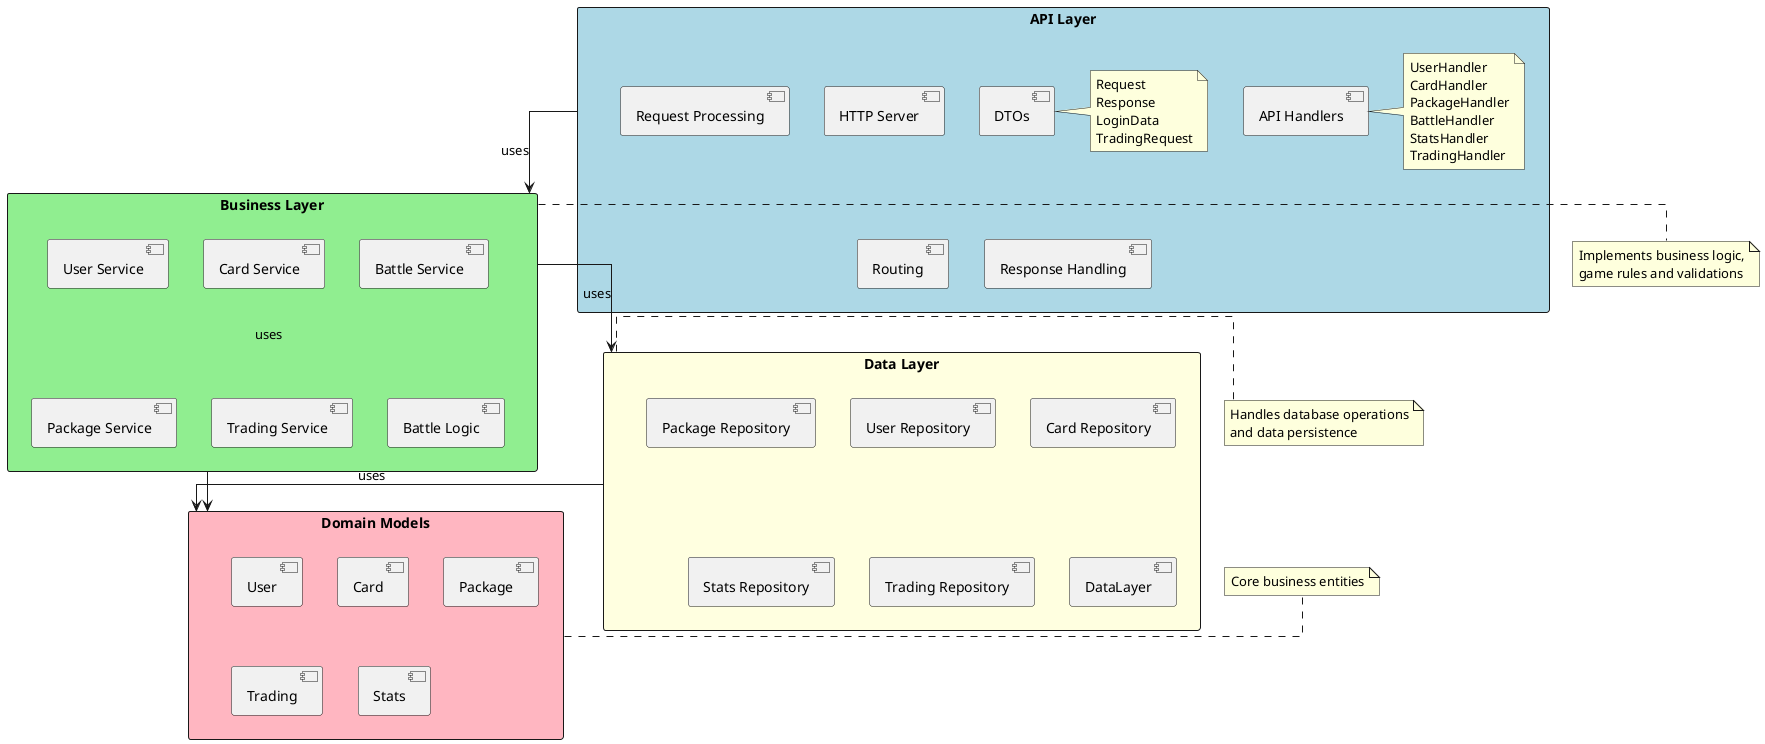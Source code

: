 @startuml
skinparam packageStyle rectangle
skinparam linetype ortho

package "API Layer" #LightBlue {
    [HTTP Server]
    [Request Processing]
    [Routing]
    [Response Handling]
    [API Handlers]
    [DTOs]
    
    note right of [API Handlers]
    UserHandler
    CardHandler
    PackageHandler
    BattleHandler
    StatsHandler
    TradingHandler
    end note

    note right of [DTOs]
    Request
    Response
    LoginData
    TradingRequest
    end note
}

package "Business Layer" #LightGreen {
    [User Service]
    [Card Service]
    [Battle Service]
    [Package Service]
    [Trading Service]
    [Battle Logic]
}

package "Data Layer" #LightYellow {
    [User Repository]
    [Card Repository]
    [Package Repository]
    [Stats Repository]
    [Trading Repository]
    [DataLayer]
}

package "Domain Models" #LightPink {
    [User]
    [Card]
    [Package]
    [Trading]
    [Stats]
}

[API Layer] --> [Business Layer] : uses
[Business Layer] --> [Data Layer] : uses
[Business Layer] --> [Domain Models] : uses
[Data Layer] --> [Domain Models] : uses

note right of [Business Layer]
  Implements business logic,
  game rules and validations
end note

note right of [Data Layer]
  Handles database operations
  and data persistence
end note

note right of [Domain Models]
  Core business entities
end note

@enduml